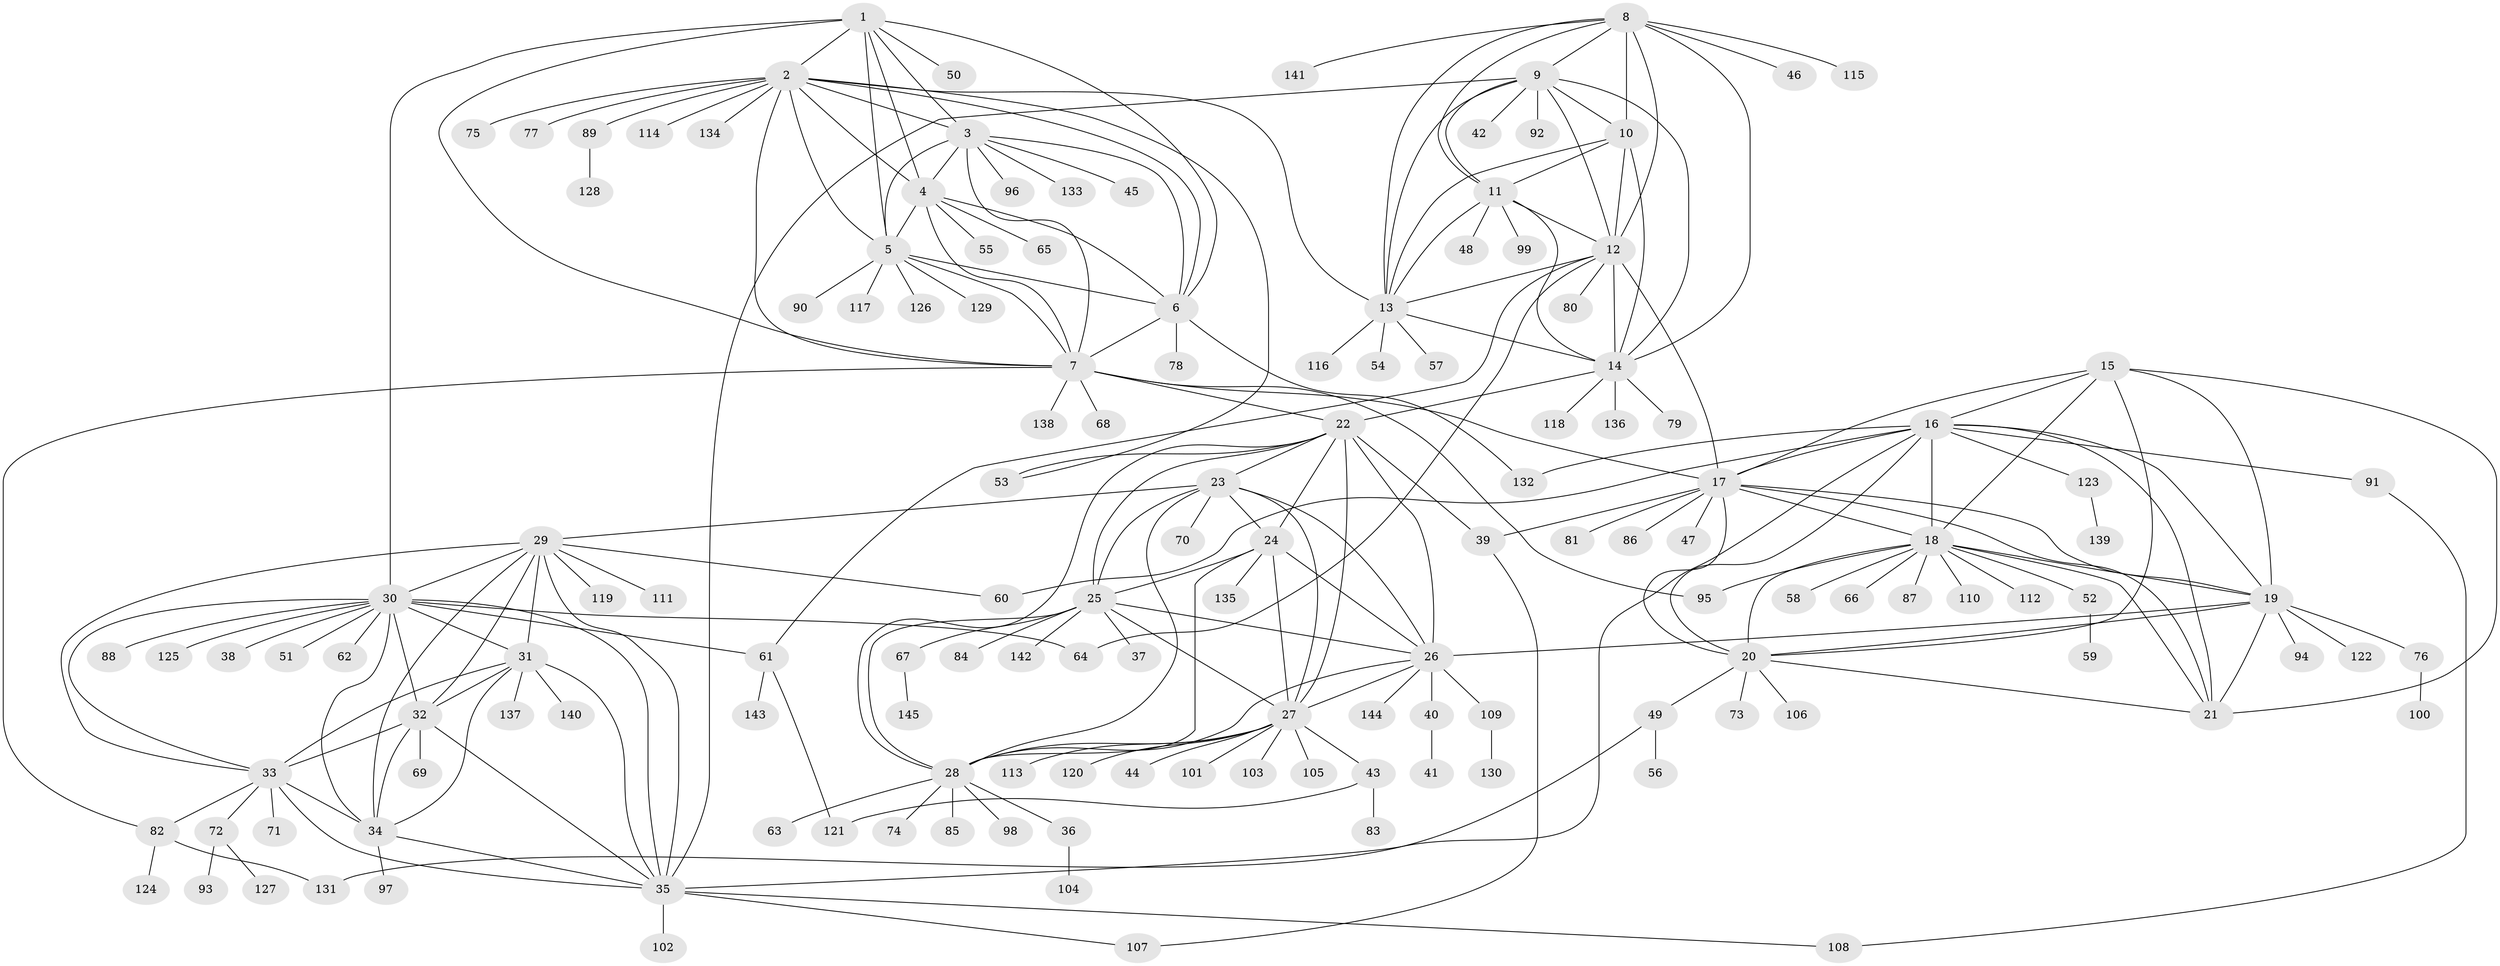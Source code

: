 // Generated by graph-tools (version 1.1) at 2025/37/03/09/25 02:37:38]
// undirected, 145 vertices, 237 edges
graph export_dot {
graph [start="1"]
  node [color=gray90,style=filled];
  1;
  2;
  3;
  4;
  5;
  6;
  7;
  8;
  9;
  10;
  11;
  12;
  13;
  14;
  15;
  16;
  17;
  18;
  19;
  20;
  21;
  22;
  23;
  24;
  25;
  26;
  27;
  28;
  29;
  30;
  31;
  32;
  33;
  34;
  35;
  36;
  37;
  38;
  39;
  40;
  41;
  42;
  43;
  44;
  45;
  46;
  47;
  48;
  49;
  50;
  51;
  52;
  53;
  54;
  55;
  56;
  57;
  58;
  59;
  60;
  61;
  62;
  63;
  64;
  65;
  66;
  67;
  68;
  69;
  70;
  71;
  72;
  73;
  74;
  75;
  76;
  77;
  78;
  79;
  80;
  81;
  82;
  83;
  84;
  85;
  86;
  87;
  88;
  89;
  90;
  91;
  92;
  93;
  94;
  95;
  96;
  97;
  98;
  99;
  100;
  101;
  102;
  103;
  104;
  105;
  106;
  107;
  108;
  109;
  110;
  111;
  112;
  113;
  114;
  115;
  116;
  117;
  118;
  119;
  120;
  121;
  122;
  123;
  124;
  125;
  126;
  127;
  128;
  129;
  130;
  131;
  132;
  133;
  134;
  135;
  136;
  137;
  138;
  139;
  140;
  141;
  142;
  143;
  144;
  145;
  1 -- 2;
  1 -- 3;
  1 -- 4;
  1 -- 5;
  1 -- 6;
  1 -- 7;
  1 -- 30;
  1 -- 50;
  2 -- 3;
  2 -- 4;
  2 -- 5;
  2 -- 6;
  2 -- 7;
  2 -- 13;
  2 -- 53;
  2 -- 75;
  2 -- 77;
  2 -- 89;
  2 -- 114;
  2 -- 134;
  3 -- 4;
  3 -- 5;
  3 -- 6;
  3 -- 7;
  3 -- 45;
  3 -- 96;
  3 -- 133;
  4 -- 5;
  4 -- 6;
  4 -- 7;
  4 -- 55;
  4 -- 65;
  5 -- 6;
  5 -- 7;
  5 -- 90;
  5 -- 117;
  5 -- 126;
  5 -- 129;
  6 -- 7;
  6 -- 78;
  6 -- 132;
  7 -- 17;
  7 -- 22;
  7 -- 68;
  7 -- 82;
  7 -- 95;
  7 -- 138;
  8 -- 9;
  8 -- 10;
  8 -- 11;
  8 -- 12;
  8 -- 13;
  8 -- 14;
  8 -- 46;
  8 -- 115;
  8 -- 141;
  9 -- 10;
  9 -- 11;
  9 -- 12;
  9 -- 13;
  9 -- 14;
  9 -- 35;
  9 -- 42;
  9 -- 92;
  10 -- 11;
  10 -- 12;
  10 -- 13;
  10 -- 14;
  11 -- 12;
  11 -- 13;
  11 -- 14;
  11 -- 48;
  11 -- 99;
  12 -- 13;
  12 -- 14;
  12 -- 17;
  12 -- 61;
  12 -- 64;
  12 -- 80;
  13 -- 14;
  13 -- 54;
  13 -- 57;
  13 -- 116;
  14 -- 22;
  14 -- 79;
  14 -- 118;
  14 -- 136;
  15 -- 16;
  15 -- 17;
  15 -- 18;
  15 -- 19;
  15 -- 20;
  15 -- 21;
  16 -- 17;
  16 -- 18;
  16 -- 19;
  16 -- 20;
  16 -- 21;
  16 -- 35;
  16 -- 60;
  16 -- 91;
  16 -- 123;
  16 -- 132;
  17 -- 18;
  17 -- 19;
  17 -- 20;
  17 -- 21;
  17 -- 39;
  17 -- 47;
  17 -- 81;
  17 -- 86;
  18 -- 19;
  18 -- 20;
  18 -- 21;
  18 -- 52;
  18 -- 58;
  18 -- 66;
  18 -- 87;
  18 -- 95;
  18 -- 110;
  18 -- 112;
  19 -- 20;
  19 -- 21;
  19 -- 26;
  19 -- 76;
  19 -- 94;
  19 -- 122;
  20 -- 21;
  20 -- 49;
  20 -- 73;
  20 -- 106;
  22 -- 23;
  22 -- 24;
  22 -- 25;
  22 -- 26;
  22 -- 27;
  22 -- 28;
  22 -- 39;
  22 -- 53;
  23 -- 24;
  23 -- 25;
  23 -- 26;
  23 -- 27;
  23 -- 28;
  23 -- 29;
  23 -- 70;
  24 -- 25;
  24 -- 26;
  24 -- 27;
  24 -- 28;
  24 -- 135;
  25 -- 26;
  25 -- 27;
  25 -- 28;
  25 -- 37;
  25 -- 67;
  25 -- 84;
  25 -- 142;
  26 -- 27;
  26 -- 28;
  26 -- 40;
  26 -- 109;
  26 -- 144;
  27 -- 28;
  27 -- 43;
  27 -- 44;
  27 -- 101;
  27 -- 103;
  27 -- 105;
  27 -- 113;
  27 -- 120;
  28 -- 36;
  28 -- 63;
  28 -- 74;
  28 -- 85;
  28 -- 98;
  29 -- 30;
  29 -- 31;
  29 -- 32;
  29 -- 33;
  29 -- 34;
  29 -- 35;
  29 -- 60;
  29 -- 111;
  29 -- 119;
  30 -- 31;
  30 -- 32;
  30 -- 33;
  30 -- 34;
  30 -- 35;
  30 -- 38;
  30 -- 51;
  30 -- 61;
  30 -- 62;
  30 -- 64;
  30 -- 88;
  30 -- 125;
  31 -- 32;
  31 -- 33;
  31 -- 34;
  31 -- 35;
  31 -- 137;
  31 -- 140;
  32 -- 33;
  32 -- 34;
  32 -- 35;
  32 -- 69;
  33 -- 34;
  33 -- 35;
  33 -- 71;
  33 -- 72;
  33 -- 82;
  34 -- 35;
  34 -- 97;
  35 -- 102;
  35 -- 107;
  35 -- 108;
  36 -- 104;
  39 -- 107;
  40 -- 41;
  43 -- 83;
  43 -- 121;
  49 -- 56;
  49 -- 131;
  52 -- 59;
  61 -- 121;
  61 -- 143;
  67 -- 145;
  72 -- 93;
  72 -- 127;
  76 -- 100;
  82 -- 124;
  82 -- 131;
  89 -- 128;
  91 -- 108;
  109 -- 130;
  123 -- 139;
}
